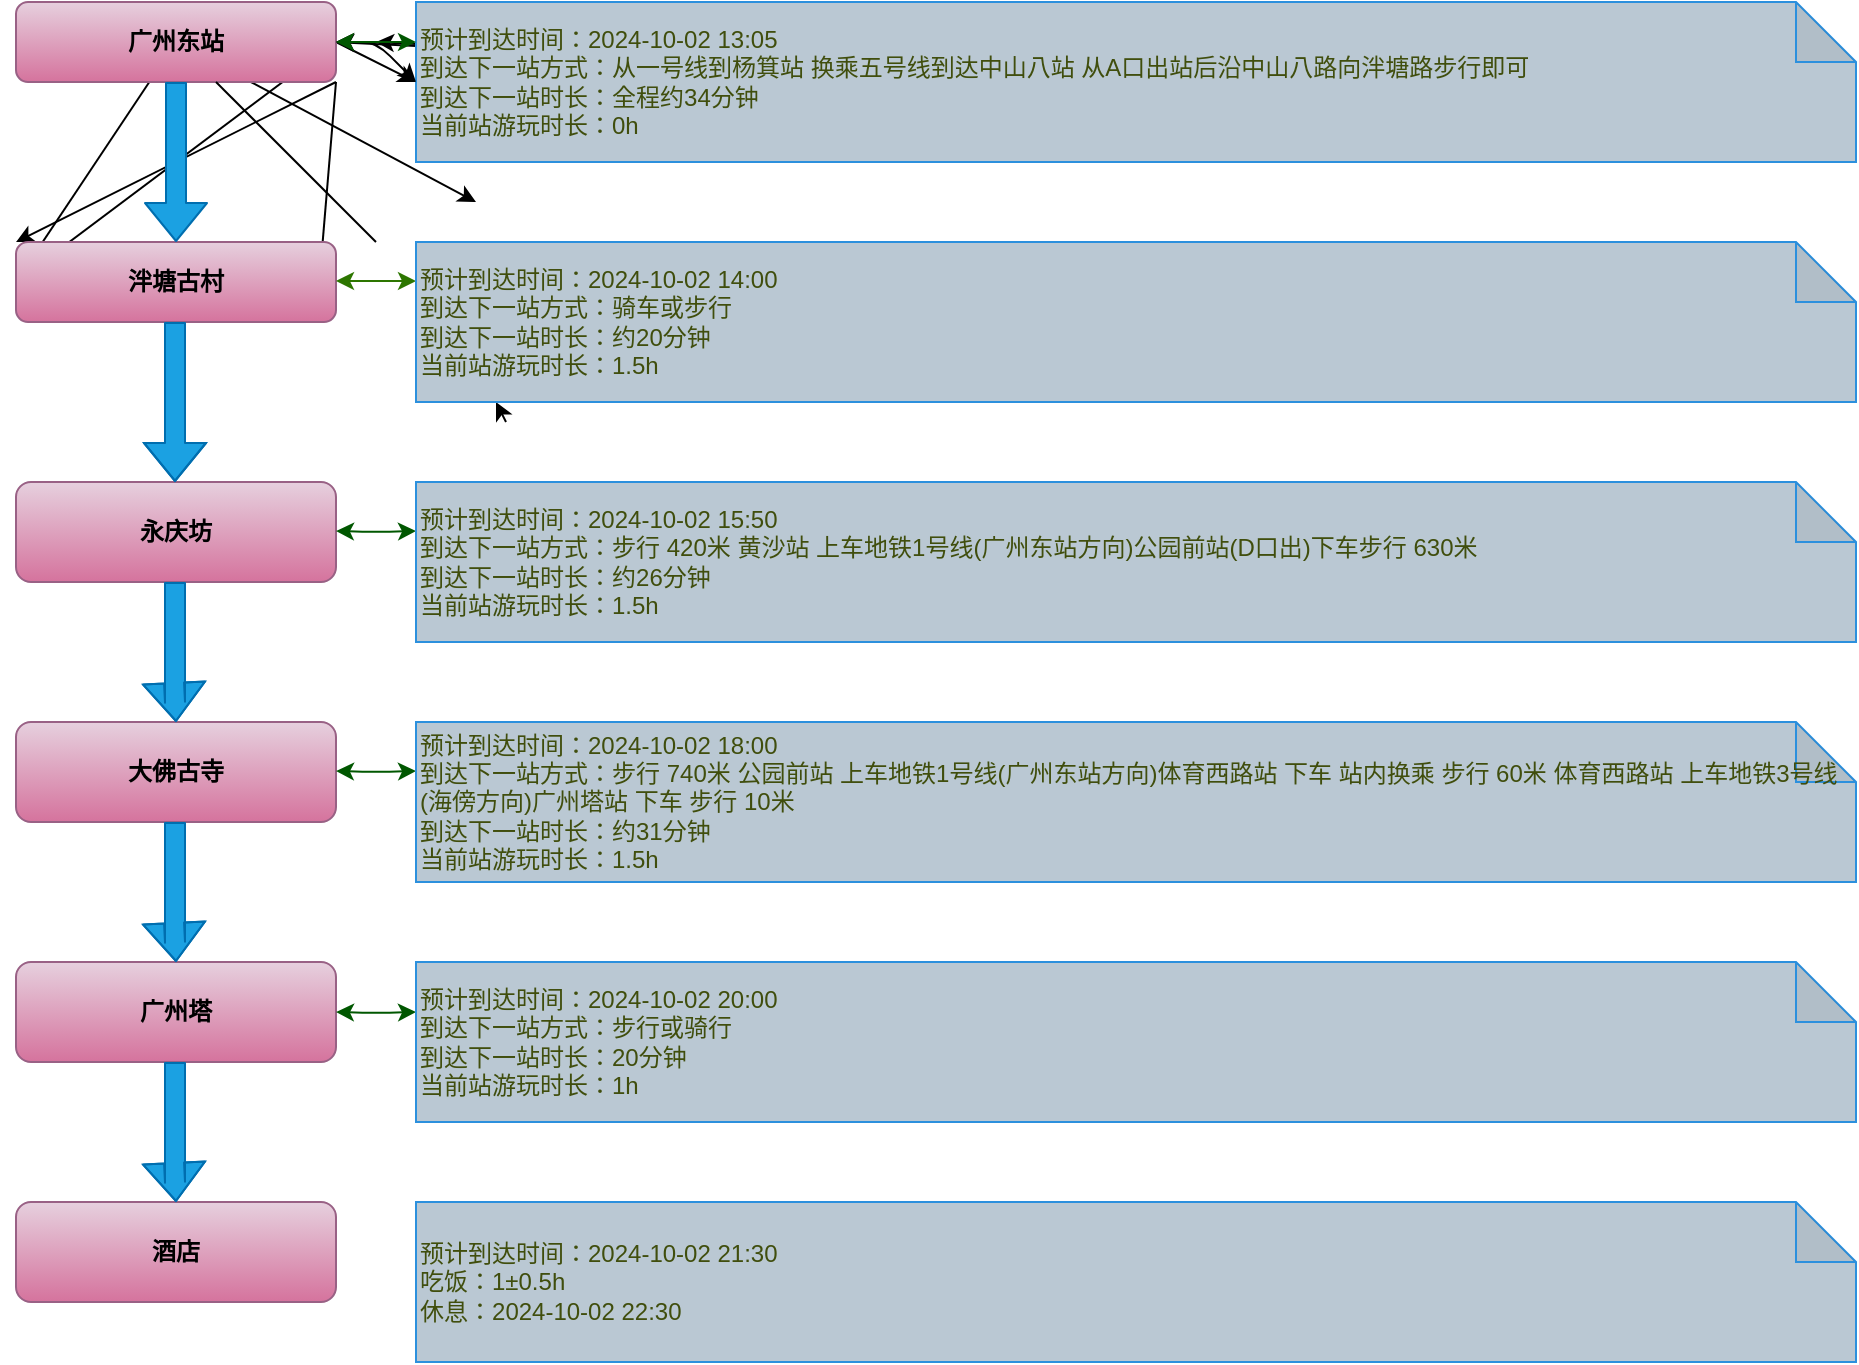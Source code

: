 <mxfile>
    <diagram id="SGRs50PO_6FacDt_UsOI" name="第 1 页">
        <mxGraphModel dx="1551" dy="944" grid="1" gridSize="10" guides="1" tooltips="1" connect="1" arrows="1" fold="1" page="1" pageScale="1" pageWidth="1169" pageHeight="827" background="#FFFFFF" math="0" shadow="0">
            <root>
                <mxCell id="0"/>
                <mxCell id="1" parent="0"/>
                <mxCell id="3" style="edgeStyle=none;html=1;startArrow=none;" parent="1" edge="1">
                    <mxGeometry relative="1" as="geometry">
                        <mxPoint x="480" y="280" as="targetPoint"/>
                        <mxPoint x="485" y="290" as="sourcePoint"/>
                    </mxGeometry>
                </mxCell>
                <mxCell id="5" value="" style="edgeStyle=none;html=1;" parent="1" target="4" edge="1">
                    <mxGeometry relative="1" as="geometry">
                        <mxPoint x="320" y="160" as="sourcePoint"/>
                    </mxGeometry>
                </mxCell>
                <mxCell id="6" style="edgeStyle=none;html=1;exitX=1;exitY=1;exitDx=0;exitDy=0;entryX=0;entryY=0;entryDx=0;entryDy=0;" parent="1" source="2" target="4" edge="1">
                    <mxGeometry relative="1" as="geometry">
                        <mxPoint x="380" y="160" as="targetPoint"/>
                    </mxGeometry>
                </mxCell>
                <mxCell id="7" style="edgeStyle=none;html=1;" parent="1" source="2" edge="1">
                    <mxGeometry relative="1" as="geometry">
                        <mxPoint x="470" y="180" as="targetPoint"/>
                    </mxGeometry>
                </mxCell>
                <mxCell id="8" style="edgeStyle=none;html=1;exitX=1;exitY=1;exitDx=0;exitDy=0;" parent="1" source="2" edge="1">
                    <mxGeometry relative="1" as="geometry">
                        <mxPoint x="390" y="240" as="targetPoint"/>
                    </mxGeometry>
                </mxCell>
                <mxCell id="10" style="edgeStyle=none;html=1;entryX=0;entryY=0.5;entryDx=0;entryDy=0;" parent="1" source="2" target="4" edge="1">
                    <mxGeometry relative="1" as="geometry">
                        <mxPoint x="480" y="200" as="targetPoint"/>
                    </mxGeometry>
                </mxCell>
                <mxCell id="11" style="edgeStyle=none;html=1;exitX=1;exitY=0.5;exitDx=0;exitDy=0;entryX=0;entryY=0.5;entryDx=0;entryDy=0;" parent="1" source="2" target="4" edge="1">
                    <mxGeometry relative="1" as="geometry">
                        <mxPoint x="450" y="200" as="targetPoint"/>
                    </mxGeometry>
                </mxCell>
                <mxCell id="29" style="edgeStyle=none;html=1;exitX=1;exitY=0.5;exitDx=0;exitDy=0;entryX=0;entryY=0.5;entryDx=0;entryDy=0;entryPerimeter=0;" parent="1" source="2" target="28" edge="1">
                    <mxGeometry relative="1" as="geometry"/>
                </mxCell>
                <mxCell id="2" value="&lt;b&gt;广州东站&lt;/b&gt;" style="rounded=1;whiteSpace=wrap;html=1;fillColor=#e6d0de;strokeColor=#996185;gradientColor=#d5739d;" parent="1" vertex="1">
                    <mxGeometry x="240" y="80" width="160" height="40" as="geometry"/>
                </mxCell>
                <mxCell id="4" value="&lt;b&gt;泮塘古村&lt;/b&gt;" style="rounded=1;whiteSpace=wrap;html=1;fillColor=#e6d0de;strokeColor=#996185;gradientColor=#d5739d;" parent="1" vertex="1">
                    <mxGeometry x="240" y="200" width="160" height="40" as="geometry"/>
                </mxCell>
                <mxCell id="9" value="" style="shape=flexArrow;endArrow=classic;html=1;" parent="1" edge="1">
                    <mxGeometry width="50" height="50" relative="1" as="geometry">
                        <mxPoint x="470" y="390" as="sourcePoint"/>
                        <mxPoint x="520" y="340" as="targetPoint"/>
                    </mxGeometry>
                </mxCell>
                <mxCell id="15" value="&lt;b&gt;永庆坊&lt;/b&gt;" style="rounded=1;whiteSpace=wrap;html=1;fillColor=#e6d0de;strokeColor=#996185;gradientColor=#d5739d;" parent="1" vertex="1">
                    <mxGeometry x="240" y="320" width="160" height="50" as="geometry"/>
                </mxCell>
                <mxCell id="16" value="&lt;b&gt;大佛古寺&lt;/b&gt;" style="rounded=1;whiteSpace=wrap;html=1;fillColor=#e6d0de;strokeColor=#996185;gradientColor=#d5739d;" parent="1" vertex="1">
                    <mxGeometry x="240" y="440" width="160" height="50" as="geometry"/>
                </mxCell>
                <mxCell id="51" value="" style="edgeStyle=none;html=1;" edge="1" parent="1" source="17" target="16">
                    <mxGeometry relative="1" as="geometry"/>
                </mxCell>
                <mxCell id="17" value="&lt;b&gt;广州塔&lt;/b&gt;" style="rounded=1;whiteSpace=wrap;html=1;fillColor=#e6d0de;strokeColor=#996185;gradientColor=#d5739d;" parent="1" vertex="1">
                    <mxGeometry x="240" y="560" width="160" height="50" as="geometry"/>
                </mxCell>
                <mxCell id="18" value="" style="shape=flexArrow;endArrow=classic;html=1;exitX=0.5;exitY=1;exitDx=0;exitDy=0;entryX=0.5;entryY=0;entryDx=0;entryDy=0;fillColor=#1ba1e2;strokeColor=#006EAF;" parent="1" source="2" target="4" edge="1">
                    <mxGeometry width="50" height="50" relative="1" as="geometry">
                        <mxPoint x="670" y="430" as="sourcePoint"/>
                        <mxPoint x="720" y="380" as="targetPoint"/>
                    </mxGeometry>
                </mxCell>
                <mxCell id="19" value="" style="shape=flexArrow;endArrow=classic;html=1;exitX=0.5;exitY=1;exitDx=0;exitDy=0;entryX=0.5;entryY=0;entryDx=0;entryDy=0;fillColor=#1ba1e2;strokeColor=#006EAF;" parent="1" edge="1">
                    <mxGeometry width="50" height="50" relative="1" as="geometry">
                        <mxPoint x="319.5" y="240" as="sourcePoint"/>
                        <mxPoint x="319.5" y="320" as="targetPoint"/>
                        <Array as="points">
                            <mxPoint x="319.5" y="300"/>
                        </Array>
                    </mxGeometry>
                </mxCell>
                <mxCell id="21" value="" style="shape=flexArrow;endArrow=classic;html=1;exitX=0.5;exitY=1;exitDx=0;exitDy=0;fillColor=#1ba1e2;strokeColor=#006EAF;" parent="1" edge="1">
                    <mxGeometry width="50" height="50" relative="1" as="geometry">
                        <mxPoint x="319.5" y="370" as="sourcePoint"/>
                        <mxPoint x="320" y="440" as="targetPoint"/>
                        <Array as="points">
                            <mxPoint x="319.5" y="430"/>
                        </Array>
                    </mxGeometry>
                </mxCell>
                <mxCell id="22" value="" style="shape=flexArrow;endArrow=classic;html=1;exitX=0.5;exitY=1;exitDx=0;exitDy=0;fillColor=#1ba1e2;strokeColor=#006EAF;" parent="1" edge="1">
                    <mxGeometry width="50" height="50" relative="1" as="geometry">
                        <mxPoint x="319.5" y="490" as="sourcePoint"/>
                        <mxPoint x="320" y="560" as="targetPoint"/>
                        <Array as="points">
                            <mxPoint x="319.5" y="550"/>
                        </Array>
                    </mxGeometry>
                </mxCell>
                <mxCell id="23" value="Text" style="text;html=1;strokeColor=none;fillColor=none;align=center;verticalAlign=middle;whiteSpace=wrap;rounded=0;" parent="1" vertex="1">
                    <mxGeometry x="460" y="350" width="60" height="30" as="geometry"/>
                </mxCell>
                <mxCell id="24" value="Text" style="text;html=1;strokeColor=none;fillColor=none;align=center;verticalAlign=middle;whiteSpace=wrap;rounded=0;" parent="1" vertex="1">
                    <mxGeometry x="460" y="350" width="60" height="30" as="geometry"/>
                </mxCell>
                <mxCell id="32" style="edgeStyle=none;html=1;" parent="1" source="28" edge="1">
                    <mxGeometry relative="1" as="geometry">
                        <mxPoint x="420" y="100" as="targetPoint"/>
                    </mxGeometry>
                </mxCell>
                <mxCell id="33" style="edgeStyle=none;html=1;entryX=1;entryY=0.5;entryDx=0;entryDy=0;" parent="1" source="28" target="2" edge="1">
                    <mxGeometry relative="1" as="geometry">
                        <mxPoint x="410" y="100" as="targetPoint"/>
                    </mxGeometry>
                </mxCell>
                <mxCell id="28" value="&lt;font color=&quot;#404e0d&quot;&gt;预计到达时间：2024-10-02 13:05&lt;br&gt;到达下一站方式：从一号线到杨箕站 换乘五号线到达中山八站 从A口出站后沿中山八路向泮塘路步行即可&lt;br&gt;到达下一站时长：&lt;/font&gt;&lt;span style=&quot;color: rgb(64, 78, 13);&quot;&gt;全程约34分钟&lt;/span&gt;&lt;font color=&quot;#404e0d&quot;&gt;&lt;br&gt;当前站游玩时长：0h&lt;/font&gt;" style="shape=note;whiteSpace=wrap;html=1;backgroundOutline=1;darkOpacity=0.05;fillColor=#bac8d3;strokeColor=#2c90dd;align=left;" parent="1" vertex="1">
                    <mxGeometry x="440" y="80" width="720" height="80" as="geometry"/>
                </mxCell>
                <mxCell id="31" value="" style="edgeStyle=none;html=1;endArrow=none;" parent="1" source="2" edge="1">
                    <mxGeometry relative="1" as="geometry">
                        <mxPoint x="420" y="200" as="targetPoint"/>
                        <mxPoint x="337.778" y="120" as="sourcePoint"/>
                    </mxGeometry>
                </mxCell>
                <mxCell id="34" value="" style="endArrow=classic;startArrow=classic;html=1;exitX=1;exitY=0.5;exitDx=0;exitDy=0;entryX=0;entryY=0.5;entryDx=0;entryDy=0;entryPerimeter=0;" parent="1" source="2" target="28" edge="1">
                    <mxGeometry width="50" height="50" relative="1" as="geometry">
                        <mxPoint x="470" y="290" as="sourcePoint"/>
                        <mxPoint x="520" y="240" as="targetPoint"/>
                        <Array as="points">
                            <mxPoint x="420" y="100"/>
                        </Array>
                    </mxGeometry>
                </mxCell>
                <mxCell id="35" value="" style="endArrow=classic;startArrow=classic;html=1;exitX=1;exitY=0.5;exitDx=0;exitDy=0;strokeColor=#005700;fillColor=#008a00;" parent="1" source="2" edge="1">
                    <mxGeometry width="50" height="50" relative="1" as="geometry">
                        <mxPoint x="470" y="290" as="sourcePoint"/>
                        <mxPoint x="440" y="100" as="targetPoint"/>
                    </mxGeometry>
                </mxCell>
                <mxCell id="38" value="" style="endArrow=classic;startArrow=classic;html=1;exitX=1;exitY=0.5;exitDx=0;exitDy=0;strokeColor=#2D7600;fillColor=#60a917;" parent="1" edge="1">
                    <mxGeometry width="50" height="50" relative="1" as="geometry">
                        <mxPoint x="400" y="219.5" as="sourcePoint"/>
                        <mxPoint x="440" y="219.5" as="targetPoint"/>
                    </mxGeometry>
                </mxCell>
                <mxCell id="39" value="" style="endArrow=classic;startArrow=classic;html=1;exitX=1;exitY=0.5;exitDx=0;exitDy=0;strokeColor=#005700;fillColor=#008a00;" parent="1" edge="1">
                    <mxGeometry width="50" height="50" relative="1" as="geometry">
                        <mxPoint x="400" y="344.5" as="sourcePoint"/>
                        <mxPoint x="440" y="344.5" as="targetPoint"/>
                        <Array as="points">
                            <mxPoint x="420" y="345"/>
                        </Array>
                    </mxGeometry>
                </mxCell>
                <mxCell id="40" value="" style="endArrow=classic;startArrow=classic;html=1;exitX=1;exitY=0.5;exitDx=0;exitDy=0;strokeColor=#005700;fillColor=#008a00;" parent="1" edge="1">
                    <mxGeometry width="50" height="50" relative="1" as="geometry">
                        <mxPoint x="400" y="464.5" as="sourcePoint"/>
                        <mxPoint x="440" y="464.5" as="targetPoint"/>
                        <Array as="points">
                            <mxPoint x="420" y="465"/>
                        </Array>
                    </mxGeometry>
                </mxCell>
                <mxCell id="41" value="" style="endArrow=classic;startArrow=classic;html=1;exitX=1;exitY=0.5;exitDx=0;exitDy=0;strokeColor=#005700;fillColor=#008a00;" parent="1" edge="1">
                    <mxGeometry width="50" height="50" relative="1" as="geometry">
                        <mxPoint x="400" y="585" as="sourcePoint"/>
                        <mxPoint x="440" y="585" as="targetPoint"/>
                        <Array as="points">
                            <mxPoint x="420" y="585.5"/>
                        </Array>
                    </mxGeometry>
                </mxCell>
                <mxCell id="42" value="&lt;font color=&quot;#404e0d&quot;&gt;预计到达时间：2024-10-02 14:00&lt;br&gt;到达下一站方式：骑车或步行&amp;nbsp;&lt;br&gt;到达下一站时长：约&lt;/font&gt;&lt;span style=&quot;color: rgb(64, 78, 13);&quot;&gt;20分钟&lt;/span&gt;&lt;font color=&quot;#404e0d&quot;&gt;&lt;br&gt;当前站游玩时长：1.5h&lt;/font&gt;" style="shape=note;whiteSpace=wrap;html=1;backgroundOutline=1;darkOpacity=0.05;fillColor=#bac8d3;strokeColor=#2c90dd;align=left;" parent="1" vertex="1">
                    <mxGeometry x="440" y="200" width="720" height="80" as="geometry"/>
                </mxCell>
                <mxCell id="43" value="&lt;font style=&quot;&quot; color=&quot;#404e0d&quot;&gt;预计到达时间：2024-10-02 15:50&lt;br&gt;到达下一站方式：&lt;/font&gt;&lt;span style=&quot;background-color: initial;&quot;&gt;&lt;font color=&quot;#404e0d&quot;&gt;步行 420米&amp;nbsp;&lt;/font&gt;&lt;/span&gt;&lt;span style=&quot;color: rgb(64, 78, 13); background-color: initial;&quot;&gt;黄沙站 上车地铁1号线(广州东站方向)公园前站(D口出)下车&lt;/span&gt;&lt;span style=&quot;color: rgb(64, 78, 13); background-color: initial;&quot;&gt;步行 630米&lt;/span&gt;&lt;span style=&quot;background-color: initial;&quot;&gt;&lt;font color=&quot;#404e0d&quot;&gt;&lt;br&gt;&lt;/font&gt;&lt;/span&gt;&lt;font style=&quot;&quot; color=&quot;#404e0d&quot;&gt;到达下一站时长：约&lt;/font&gt;&lt;span style=&quot;color: rgb(64, 78, 13);&quot;&gt;26分钟&lt;/span&gt;&lt;font style=&quot;&quot; color=&quot;#404e0d&quot;&gt;&lt;br&gt;&lt;div style=&quot;&quot;&gt;&lt;span style=&quot;background-color: initial;&quot;&gt;当前站游玩时长：1.5h&lt;/span&gt;&lt;/div&gt;&lt;/font&gt;" style="shape=note;whiteSpace=wrap;html=1;backgroundOutline=1;darkOpacity=0.05;fillColor=#bac8d3;strokeColor=#2c90dd;align=left;" parent="1" vertex="1">
                    <mxGeometry x="440" y="320" width="720" height="80" as="geometry"/>
                </mxCell>
                <mxCell id="44" value="&lt;font style=&quot;&quot; color=&quot;#404e0d&quot;&gt;预计到达时间：2024-10-02 18:00&lt;br&gt;到达下一站方式：&lt;/font&gt;&lt;font color=&quot;#404e0d&quot;&gt;&lt;span style=&quot;background-color: initial;&quot;&gt;步行 740米&amp;nbsp;&lt;/span&gt;&lt;/font&gt;&lt;span style=&quot;background-color: initial; color: rgb(64, 78, 13);&quot;&gt;公园前站 上车地铁1号线(广州东站方向)体育西路站 下车&amp;nbsp;&lt;/span&gt;&lt;span style=&quot;background-color: initial; color: rgb(64, 78, 13);&quot;&gt;站内换乘 步行 60米&amp;nbsp;&lt;/span&gt;&lt;span style=&quot;background-color: initial; color: rgb(64, 78, 13);&quot;&gt;体育西路站 上车地铁3号线(海傍方向)广州塔站 下车&amp;nbsp;&lt;/span&gt;&lt;span style=&quot;background-color: initial; color: rgb(64, 78, 13);&quot;&gt;步行 10米&lt;/span&gt;&lt;font color=&quot;#404e0d&quot;&gt;&lt;span style=&quot;background-color: initial;&quot;&gt;&lt;br&gt;&lt;/span&gt;&lt;/font&gt;&lt;font style=&quot;&quot; color=&quot;#404e0d&quot;&gt;到达下一站时长：约31&lt;/font&gt;&lt;span style=&quot;color: rgb(64, 78, 13);&quot;&gt;分钟&lt;/span&gt;&lt;font style=&quot;&quot; color=&quot;#404e0d&quot;&gt;&lt;br&gt;&lt;div&gt;&lt;span style=&quot;background-color: initial;&quot;&gt;当前站游玩时长：1.5h&lt;/span&gt;&lt;/div&gt;&lt;/font&gt;" style="shape=note;whiteSpace=wrap;html=1;backgroundOutline=1;darkOpacity=0.05;fillColor=#bac8d3;strokeColor=#2c90dd;align=left;" parent="1" vertex="1">
                    <mxGeometry x="440" y="440" width="720" height="80" as="geometry"/>
                </mxCell>
                <mxCell id="45" value="&lt;font style=&quot;&quot; color=&quot;#404e0d&quot;&gt;预计到达时间：2024-10-02 20:00&lt;br&gt;到达下一站方式：步行或骑行&lt;/font&gt;&lt;font style=&quot;&quot; color=&quot;#404e0d&quot;&gt;&lt;br&gt;&lt;/font&gt;&lt;font style=&quot;&quot; color=&quot;#404e0d&quot;&gt;到达下一站时长：20分钟&lt;/font&gt;&lt;font style=&quot;&quot; color=&quot;#404e0d&quot;&gt;&lt;br&gt;&lt;div&gt;&lt;span style=&quot;background-color: initial;&quot;&gt;当前站游玩时长：1h&lt;/span&gt;&lt;/div&gt;&lt;/font&gt;" style="shape=note;whiteSpace=wrap;html=1;backgroundOutline=1;darkOpacity=0.05;fillColor=#bac8d3;strokeColor=#2c90dd;align=left;" parent="1" vertex="1">
                    <mxGeometry x="440" y="560" width="720" height="80" as="geometry"/>
                </mxCell>
                <mxCell id="50" value="&lt;b&gt;酒店&lt;/b&gt;" style="rounded=1;whiteSpace=wrap;html=1;fillColor=#e6d0de;strokeColor=#996185;gradientColor=#d5739d;" vertex="1" parent="1">
                    <mxGeometry x="240" y="680" width="160" height="50" as="geometry"/>
                </mxCell>
                <mxCell id="52" value="" style="shape=flexArrow;endArrow=classic;html=1;exitX=0.5;exitY=1;exitDx=0;exitDy=0;fillColor=#1ba1e2;strokeColor=#006EAF;" edge="1" parent="1">
                    <mxGeometry width="50" height="50" relative="1" as="geometry">
                        <mxPoint x="319.5" y="610" as="sourcePoint"/>
                        <mxPoint x="320" y="680" as="targetPoint"/>
                        <Array as="points">
                            <mxPoint x="319.5" y="670"/>
                        </Array>
                    </mxGeometry>
                </mxCell>
                <mxCell id="53" value="&lt;font style=&quot;&quot; color=&quot;#404e0d&quot;&gt;预计到达时间：2024-10-02 21:30&lt;br&gt;&lt;/font&gt;&lt;font style=&quot;&quot; color=&quot;#404e0d&quot;&gt;吃饭：1±0.5h&lt;br&gt;休息：&lt;/font&gt;&lt;span style=&quot;color: rgb(64, 78, 13);&quot;&gt;2024-10-02 22:30&lt;/span&gt;&lt;font style=&quot;&quot; color=&quot;#404e0d&quot;&gt;&lt;br&gt;&lt;/font&gt;" style="shape=note;whiteSpace=wrap;html=1;backgroundOutline=1;darkOpacity=0.05;fillColor=#bac8d3;strokeColor=#2c90dd;align=left;" vertex="1" parent="1">
                    <mxGeometry x="440" y="680" width="720" height="80" as="geometry"/>
                </mxCell>
            </root>
        </mxGraphModel>
    </diagram>
</mxfile>
